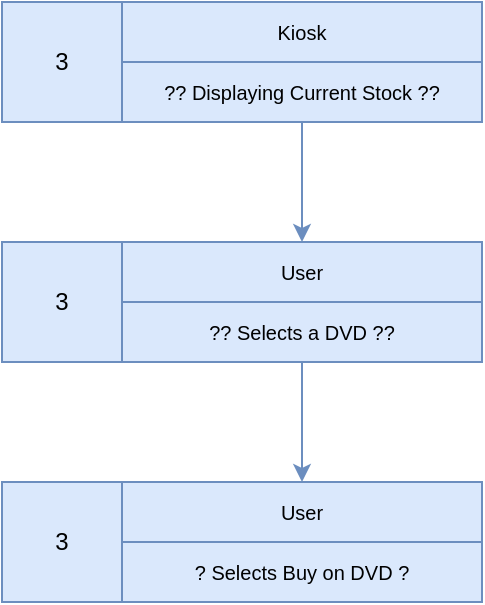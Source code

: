<mxfile version="11.1.4" type="device"><diagram id="VW8h7AR9d6UCQnMIyFME" name="Page-1"><mxGraphModel dx="460" dy="737" grid="1" gridSize="10" guides="1" tooltips="1" connect="1" arrows="1" fold="1" page="1" pageScale="1" pageWidth="827" pageHeight="1169" math="0" shadow="0"><root><mxCell id="0"/><mxCell id="1" parent="0"/><mxCell id="rNA3uLsN9g1m54qxnN43-5" value="" style="rounded=0;whiteSpace=wrap;html=1;fillColor=#dae8fc;strokeColor=#6c8ebf;" parent="1" vertex="1"><mxGeometry x="293" y="179" width="240" height="60" as="geometry"/></mxCell><mxCell id="rNA3uLsN9g1m54qxnN43-6" value="3" style="rounded=0;whiteSpace=wrap;html=1;fillColor=#dae8fc;strokeColor=#6c8ebf;" parent="1" vertex="1"><mxGeometry x="293" y="179" width="60" height="60" as="geometry"/></mxCell><mxCell id="rNA3uLsN9g1m54qxnN43-7" value="User" style="rounded=0;whiteSpace=wrap;html=1;fontSize=10;fillColor=#dae8fc;strokeColor=#6c8ebf;" parent="1" vertex="1"><mxGeometry x="353" y="179" width="180" height="30" as="geometry"/></mxCell><mxCell id="rNA3uLsN9g1m54qxnN43-20" style="edgeStyle=orthogonalEdgeStyle;rounded=0;orthogonalLoop=1;jettySize=auto;html=1;exitX=0.5;exitY=1;exitDx=0;exitDy=0;entryX=0.5;entryY=0;entryDx=0;entryDy=0;fontSize=10;fillColor=#dae8fc;strokeColor=#6c8ebf;" parent="1" source="rNA3uLsN9g1m54qxnN43-8" target="rNA3uLsN9g1m54qxnN43-11" edge="1"><mxGeometry relative="1" as="geometry"/></mxCell><mxCell id="rNA3uLsN9g1m54qxnN43-8" value="?? Selects a DVD ??" style="rounded=0;whiteSpace=wrap;html=1;fontSize=10;fillColor=#dae8fc;strokeColor=#6c8ebf;" parent="1" vertex="1"><mxGeometry x="353" y="209" width="180" height="30" as="geometry"/></mxCell><mxCell id="rNA3uLsN9g1m54qxnN43-9" value="" style="rounded=0;whiteSpace=wrap;html=1;fillColor=#dae8fc;strokeColor=#6c8ebf;" parent="1" vertex="1"><mxGeometry x="293" y="299" width="240" height="60" as="geometry"/></mxCell><mxCell id="rNA3uLsN9g1m54qxnN43-10" value="3" style="rounded=0;whiteSpace=wrap;html=1;fillColor=#dae8fc;strokeColor=#6c8ebf;" parent="1" vertex="1"><mxGeometry x="293" y="299" width="60" height="60" as="geometry"/></mxCell><mxCell id="rNA3uLsN9g1m54qxnN43-11" value="User" style="rounded=0;whiteSpace=wrap;html=1;fontSize=10;fillColor=#dae8fc;strokeColor=#6c8ebf;" parent="1" vertex="1"><mxGeometry x="353" y="299" width="180" height="30" as="geometry"/></mxCell><mxCell id="rNA3uLsN9g1m54qxnN43-12" value="? Selects Buy on DVD ?" style="rounded=0;whiteSpace=wrap;html=1;fontSize=10;fillColor=#dae8fc;strokeColor=#6c8ebf;" parent="1" vertex="1"><mxGeometry x="353" y="329" width="180" height="30" as="geometry"/></mxCell><mxCell id="rNA3uLsN9g1m54qxnN43-15" value="" style="rounded=0;whiteSpace=wrap;html=1;fillColor=#dae8fc;strokeColor=#6c8ebf;" parent="1" vertex="1"><mxGeometry x="293" y="59" width="240" height="60" as="geometry"/></mxCell><mxCell id="rNA3uLsN9g1m54qxnN43-16" value="3" style="rounded=0;whiteSpace=wrap;html=1;fillColor=#dae8fc;strokeColor=#6c8ebf;" parent="1" vertex="1"><mxGeometry x="293" y="59" width="60" height="60" as="geometry"/></mxCell><mxCell id="rNA3uLsN9g1m54qxnN43-17" value="Kiosk" style="rounded=0;whiteSpace=wrap;html=1;fontSize=10;fillColor=#dae8fc;strokeColor=#6c8ebf;" parent="1" vertex="1"><mxGeometry x="353" y="59" width="180" height="30" as="geometry"/></mxCell><mxCell id="rNA3uLsN9g1m54qxnN43-19" style="edgeStyle=orthogonalEdgeStyle;rounded=0;orthogonalLoop=1;jettySize=auto;html=1;exitX=0.5;exitY=1;exitDx=0;exitDy=0;entryX=0.5;entryY=0;entryDx=0;entryDy=0;fontSize=10;fillColor=#dae8fc;strokeColor=#6c8ebf;" parent="1" source="rNA3uLsN9g1m54qxnN43-18" target="rNA3uLsN9g1m54qxnN43-7" edge="1"><mxGeometry relative="1" as="geometry"/></mxCell><mxCell id="rNA3uLsN9g1m54qxnN43-18" value="?? Displaying Current Stock ??" style="rounded=0;whiteSpace=wrap;html=1;fontSize=10;fillColor=#dae8fc;strokeColor=#6c8ebf;" parent="1" vertex="1"><mxGeometry x="353" y="89" width="180" height="30" as="geometry"/></mxCell></root></mxGraphModel></diagram></mxfile>